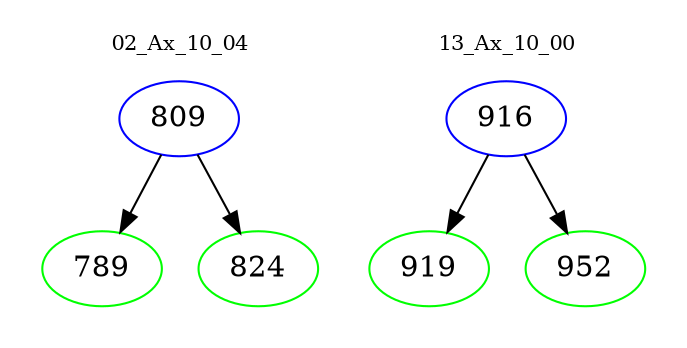 digraph{
subgraph cluster_0 {
color = white
label = "02_Ax_10_04";
fontsize=10;
T0_809 [label="809", color="blue"]
T0_809 -> T0_789 [color="black"]
T0_789 [label="789", color="green"]
T0_809 -> T0_824 [color="black"]
T0_824 [label="824", color="green"]
}
subgraph cluster_1 {
color = white
label = "13_Ax_10_00";
fontsize=10;
T1_916 [label="916", color="blue"]
T1_916 -> T1_919 [color="black"]
T1_919 [label="919", color="green"]
T1_916 -> T1_952 [color="black"]
T1_952 [label="952", color="green"]
}
}
